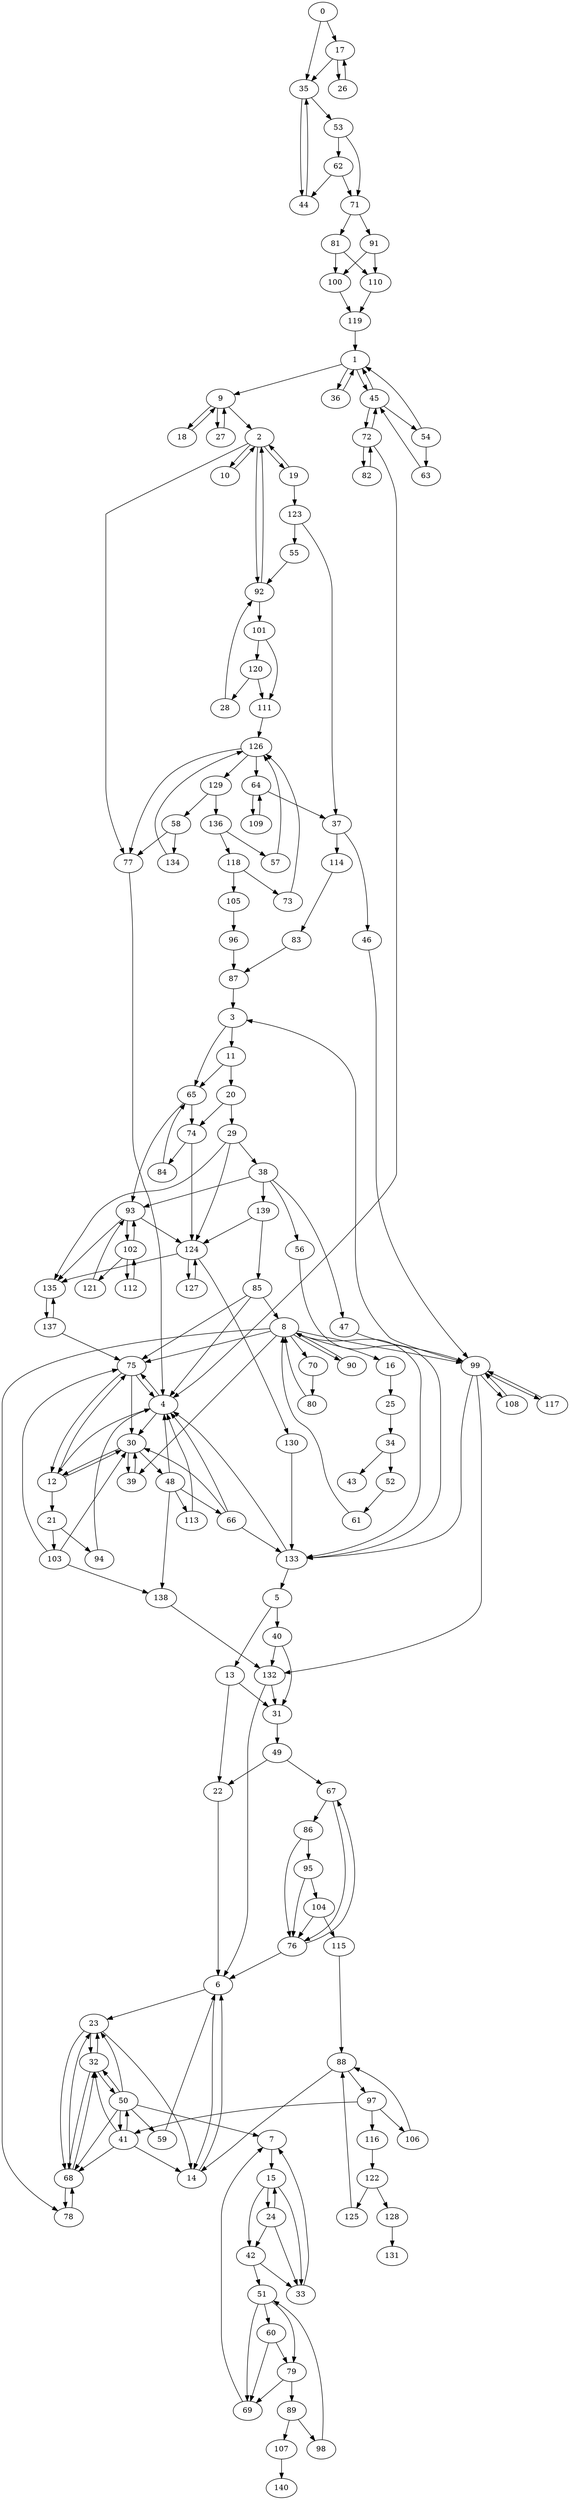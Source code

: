 digraph {
  0 -> 17;
  0 -> 35;
  1 -> 9;
  1 -> 36;
  1 -> 45;
  2 -> 10;
  2 -> 19;
  2 -> 92;
  2 -> 77;
  3 -> 65;
  3 -> 11;
  4 -> 75;
  4 -> 12;
  4 -> 30;
  5 -> 40;
  5 -> 13;
  6 -> 14;
  6 -> 23;
  7 -> 15;
  8 -> 99;
  8 -> 133;
  8 -> 70;
  8 -> 39;
  8 -> 75;
  8 -> 78;
  8 -> 16;
  8 -> 90;
  9 -> 2;
  9 -> 18;
  9 -> 27;
  10 -> 2;
  11 -> 65;
  11 -> 20;
  12 -> 75;
  12 -> 21;
  12 -> 30;
  13 -> 22;
  13 -> 31;
  14 -> 6;
  15 -> 24;
  15 -> 33;
  15 -> 42;
  16 -> 25;
  17 -> 26;
  17 -> 35;
  18 -> 9;
  19 -> 2;
  19 -> 123;
  20 -> 74;
  20 -> 29;
  21 -> 94;
  21 -> 103;
  22 -> 6;
  23 -> 32;
  23 -> 68;
  23 -> 14;
  24 -> 33;
  24 -> 42;
  24 -> 15;
  25 -> 34;
  26 -> 17;
  27 -> 9;
  28 -> 92;
  29 -> 124;
  29 -> 38;
  29 -> 135;
  30 -> 48;
  30 -> 12;
  30 -> 39;
  31 -> 49;
  32 -> 50;
  32 -> 68;
  32 -> 23;
  33 -> 7;
  34 -> 43;
  34 -> 52;
  35 -> 44;
  35 -> 53;
  36 -> 1;
  37 -> 114;
  37 -> 46;
  38 -> 56;
  38 -> 139;
  38 -> 93;
  38 -> 47;
  39 -> 30;
  40 -> 132;
  40 -> 31;
  41 -> 32;
  41 -> 50;
  41 -> 68;
  41 -> 14;
  42 -> 33;
  42 -> 51;
  44 -> 35;
  45 -> 72;
  45 -> 1;
  45 -> 54;
  46 -> 99;
  47 -> 99;
  48 -> 113;
  48 -> 66;
  48 -> 4;
  48 -> 138;
  49 -> 67;
  49 -> 22;
  50 -> 32;
  50 -> 68;
  50 -> 7;
  50 -> 41;
  50 -> 23;
  50 -> 59;
  51 -> 60;
  51 -> 69;
  51 -> 79;
  52 -> 61;
  53 -> 62;
  53 -> 71;
  54 -> 1;
  54 -> 63;
  55 -> 92;
  56 -> 133;
  57 -> 126;
  58 -> 77;
  58 -> 134;
  59 -> 6;
  60 -> 69;
  60 -> 79;
  61 -> 8;
  62 -> 44;
  62 -> 71;
  63 -> 45;
  64 -> 109;
  64 -> 37;
  65 -> 74;
  65 -> 93;
  66 -> 4;
  66 -> 133;
  66 -> 30;
  67 -> 76;
  67 -> 86;
  68 -> 32;
  68 -> 78;
  68 -> 23;
  69 -> 7;
  70 -> 80;
  71 -> 81;
  71 -> 91;
  72 -> 82;
  72 -> 4;
  72 -> 45;
  73 -> 126;
  74 -> 124;
  74 -> 84;
  75 -> 4;
  75 -> 12;
  75 -> 30;
  76 -> 67;
  76 -> 6;
  77 -> 4;
  78 -> 68;
  79 -> 89;
  79 -> 69;
  80 -> 8;
  81 -> 100;
  81 -> 110;
  82 -> 72;
  83 -> 87;
  84 -> 65;
  85 -> 8;
  85 -> 75;
  85 -> 4;
  86 -> 76;
  86 -> 95;
  87 -> 3;
  88 -> 97;
  88 -> 14;
  89 -> 98;
  89 -> 107;
  90 -> 8;
  91 -> 100;
  91 -> 110;
  92 -> 2;
  92 -> 101;
  93 -> 124;
  93 -> 102;
  93 -> 135;
  94 -> 4;
  95 -> 104;
  95 -> 76;
  96 -> 87;
  97 -> 41;
  97 -> 106;
  97 -> 116;
  98 -> 51;
  99 -> 3;
  99 -> 132;
  99 -> 133;
  99 -> 108;
  99 -> 117;
  100 -> 119;
  101 -> 120;
  101 -> 111;
  102 -> 112;
  102 -> 121;
  102 -> 93;
  103 -> 138;
  103 -> 75;
  103 -> 30;
  104 -> 115;
  104 -> 76;
  105 -> 96;
  106 -> 88;
  107 -> 140;
  108 -> 99;
  109 -> 64;
  110 -> 119;
  111 -> 126;
  112 -> 102;
  113 -> 4;
  114 -> 83;
  115 -> 88;
  116 -> 122;
  117 -> 99;
  118 -> 73;
  118 -> 105;
  119 -> 1;
  120 -> 28;
  120 -> 111;
  121 -> 93;
  122 -> 128;
  122 -> 125;
  123 -> 37;
  123 -> 55;
  124 -> 130;
  124 -> 127;
  124 -> 135;
  125 -> 88;
  126 -> 64;
  126 -> 129;
  126 -> 77;
  127 -> 124;
  128 -> 131;
  129 -> 136;
  129 -> 58;
  130 -> 133;
  132 -> 6;
  132 -> 31;
  133 -> 4;
  133 -> 5;
  134 -> 126;
  135 -> 137;
  136 -> 57;
  136 -> 118;
  137 -> 75;
  137 -> 135;
  138 -> 132;
  139 -> 124;
  139 -> 85;
}
